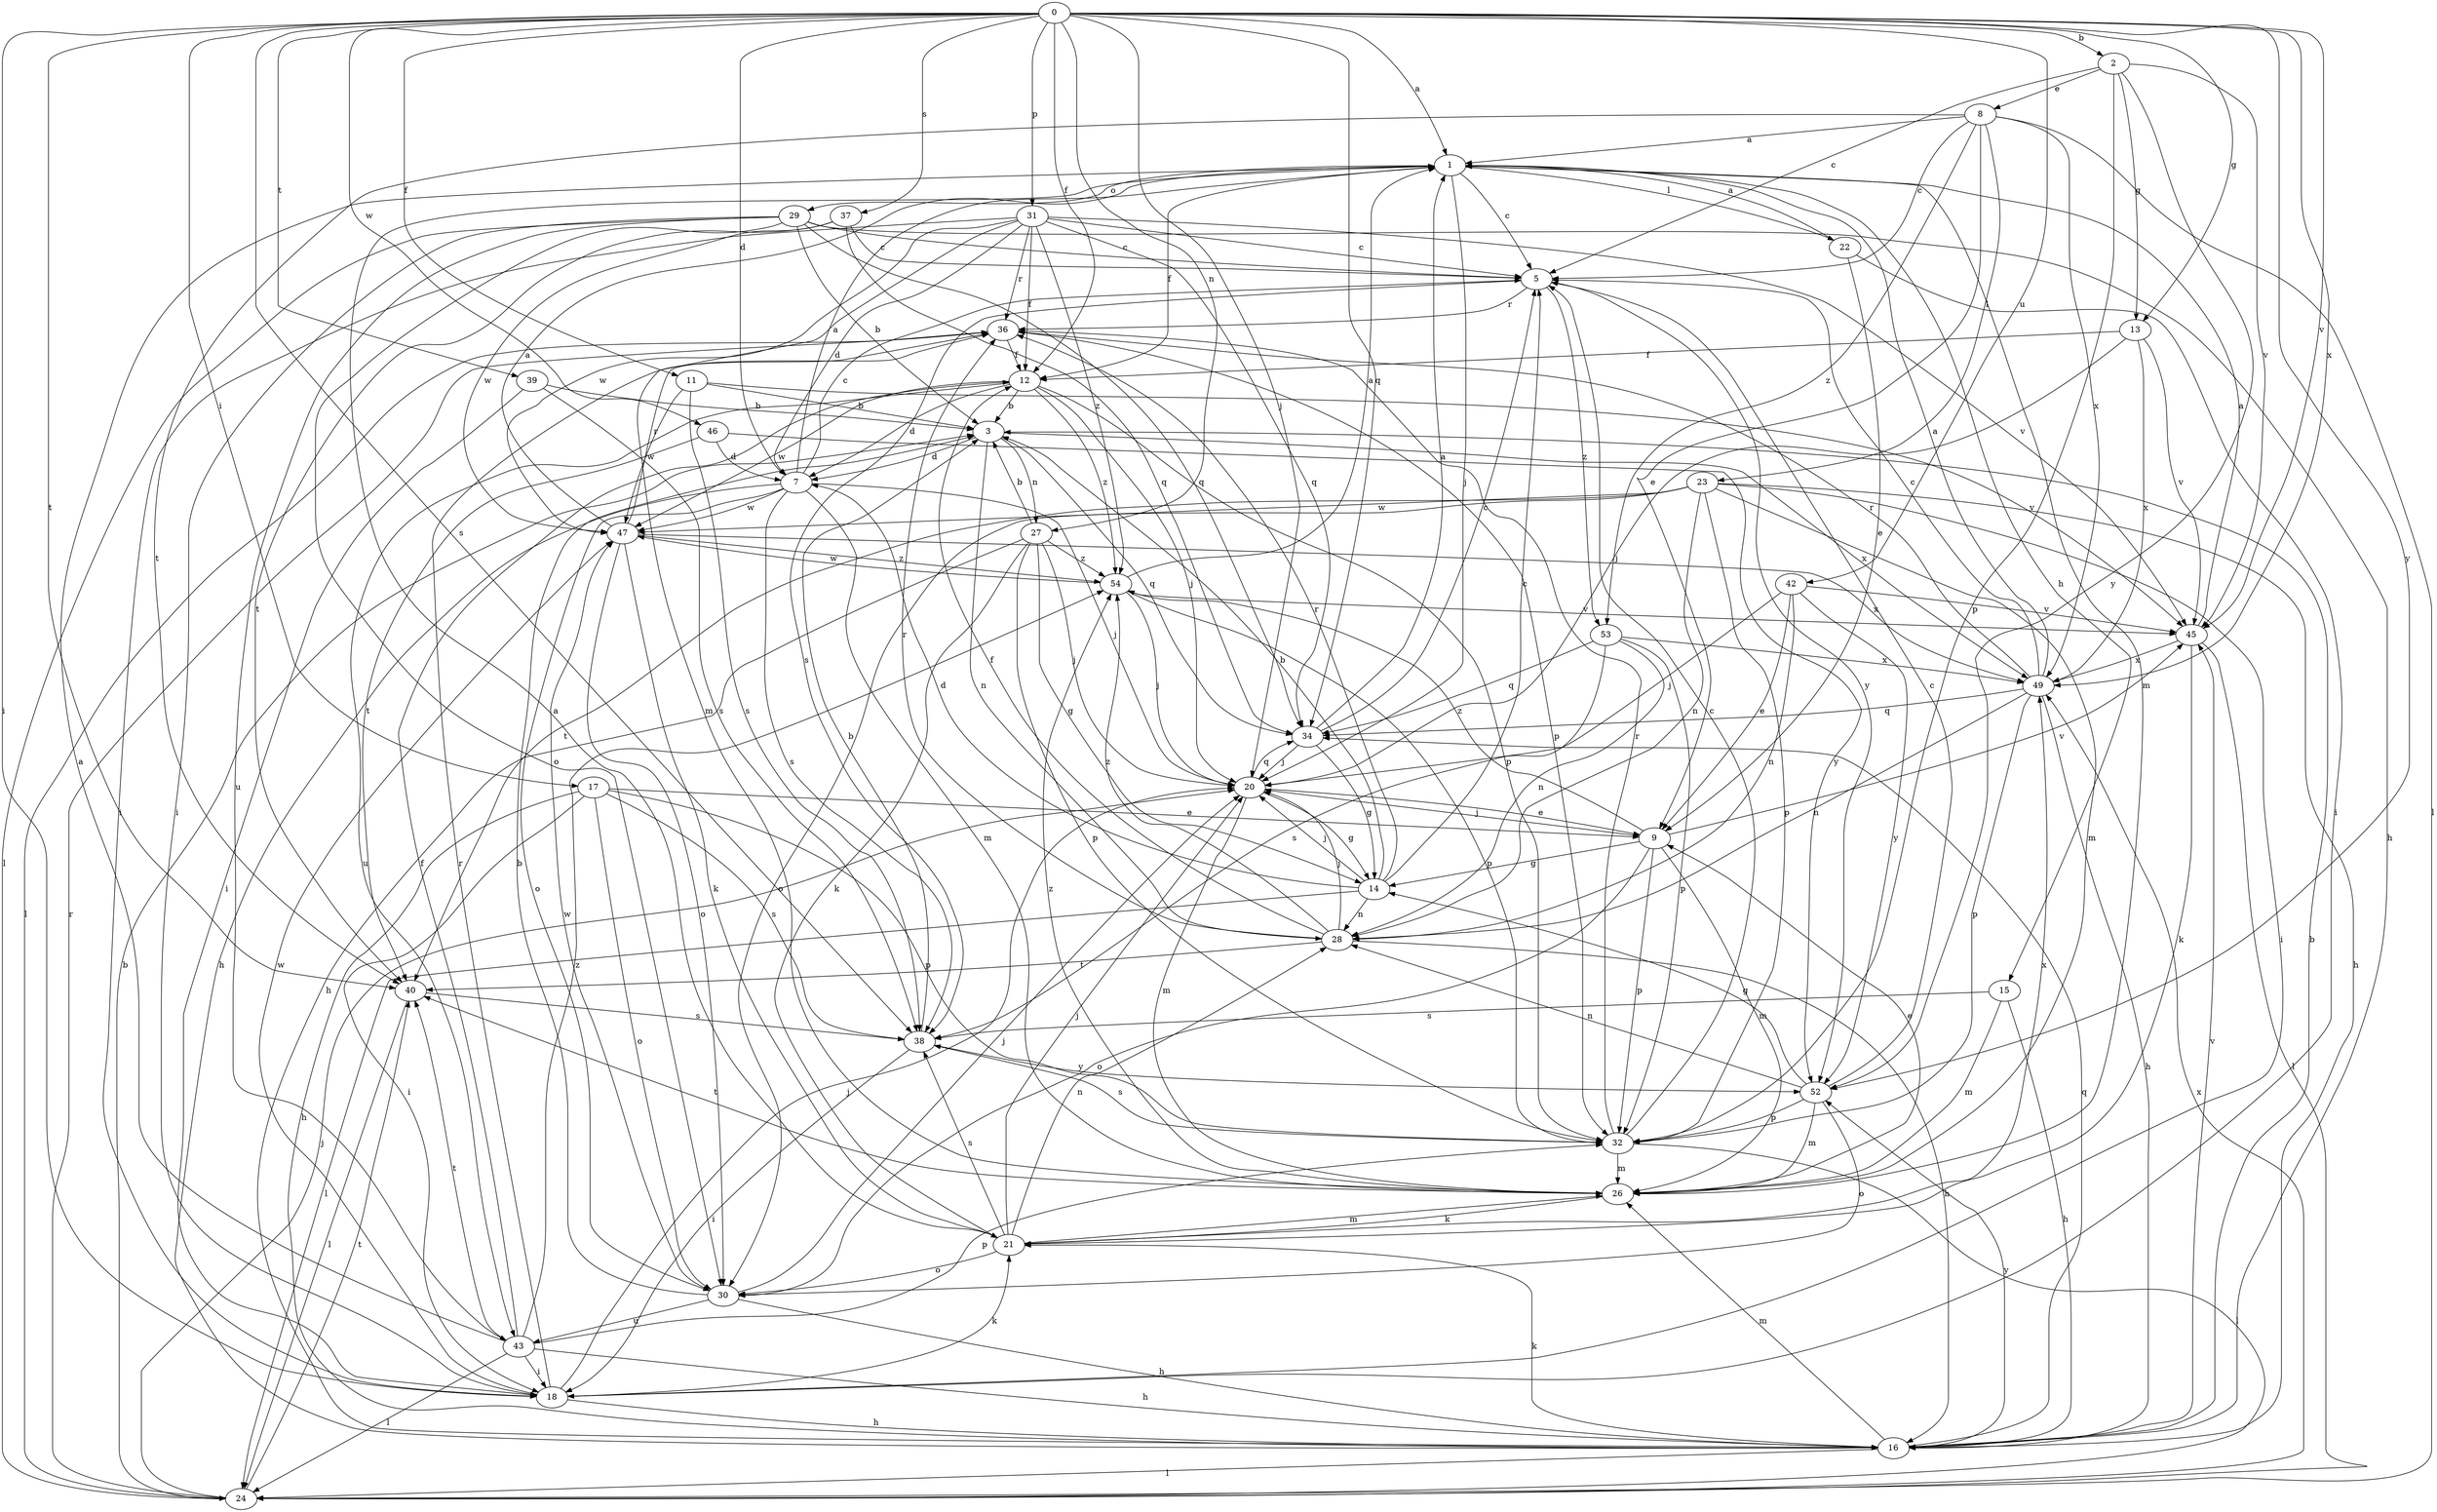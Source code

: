 strict digraph  {
0;
1;
2;
3;
5;
7;
8;
9;
11;
12;
13;
14;
15;
16;
17;
18;
20;
21;
22;
23;
24;
26;
27;
28;
29;
30;
31;
32;
34;
36;
37;
38;
39;
40;
42;
43;
45;
46;
47;
49;
52;
53;
54;
0 -> 1  [label=a];
0 -> 2  [label=b];
0 -> 7  [label=d];
0 -> 11  [label=f];
0 -> 12  [label=f];
0 -> 13  [label=g];
0 -> 17  [label=i];
0 -> 18  [label=i];
0 -> 20  [label=j];
0 -> 27  [label=n];
0 -> 31  [label=p];
0 -> 34  [label=q];
0 -> 37  [label=s];
0 -> 38  [label=s];
0 -> 39  [label=t];
0 -> 40  [label=t];
0 -> 42  [label=u];
0 -> 45  [label=v];
0 -> 46  [label=w];
0 -> 49  [label=x];
0 -> 52  [label=y];
1 -> 5  [label=c];
1 -> 12  [label=f];
1 -> 15  [label=h];
1 -> 20  [label=j];
1 -> 22  [label=l];
1 -> 26  [label=m];
1 -> 29  [label=o];
2 -> 5  [label=c];
2 -> 8  [label=e];
2 -> 13  [label=g];
2 -> 32  [label=p];
2 -> 45  [label=v];
2 -> 52  [label=y];
3 -> 7  [label=d];
3 -> 27  [label=n];
3 -> 28  [label=n];
3 -> 34  [label=q];
3 -> 49  [label=x];
5 -> 36  [label=r];
5 -> 38  [label=s];
5 -> 52  [label=y];
5 -> 53  [label=z];
7 -> 1  [label=a];
7 -> 5  [label=c];
7 -> 16  [label=h];
7 -> 20  [label=j];
7 -> 26  [label=m];
7 -> 30  [label=o];
7 -> 38  [label=s];
7 -> 47  [label=w];
8 -> 1  [label=a];
8 -> 5  [label=c];
8 -> 9  [label=e];
8 -> 23  [label=l];
8 -> 24  [label=l];
8 -> 40  [label=t];
8 -> 49  [label=x];
8 -> 53  [label=z];
9 -> 14  [label=g];
9 -> 20  [label=j];
9 -> 26  [label=m];
9 -> 30  [label=o];
9 -> 32  [label=p];
9 -> 45  [label=v];
9 -> 54  [label=z];
11 -> 3  [label=b];
11 -> 38  [label=s];
11 -> 45  [label=v];
11 -> 47  [label=w];
12 -> 3  [label=b];
12 -> 7  [label=d];
12 -> 20  [label=j];
12 -> 32  [label=p];
12 -> 43  [label=u];
12 -> 47  [label=w];
12 -> 54  [label=z];
13 -> 12  [label=f];
13 -> 20  [label=j];
13 -> 45  [label=v];
13 -> 49  [label=x];
14 -> 3  [label=b];
14 -> 5  [label=c];
14 -> 7  [label=d];
14 -> 20  [label=j];
14 -> 24  [label=l];
14 -> 28  [label=n];
14 -> 36  [label=r];
15 -> 16  [label=h];
15 -> 26  [label=m];
15 -> 38  [label=s];
16 -> 3  [label=b];
16 -> 21  [label=k];
16 -> 24  [label=l];
16 -> 26  [label=m];
16 -> 34  [label=q];
16 -> 45  [label=v];
16 -> 52  [label=y];
17 -> 9  [label=e];
17 -> 16  [label=h];
17 -> 18  [label=i];
17 -> 30  [label=o];
17 -> 32  [label=p];
17 -> 38  [label=s];
18 -> 16  [label=h];
18 -> 20  [label=j];
18 -> 21  [label=k];
18 -> 36  [label=r];
18 -> 47  [label=w];
20 -> 9  [label=e];
20 -> 14  [label=g];
20 -> 26  [label=m];
20 -> 34  [label=q];
21 -> 1  [label=a];
21 -> 20  [label=j];
21 -> 26  [label=m];
21 -> 28  [label=n];
21 -> 30  [label=o];
21 -> 38  [label=s];
21 -> 49  [label=x];
22 -> 1  [label=a];
22 -> 9  [label=e];
22 -> 18  [label=i];
23 -> 16  [label=h];
23 -> 18  [label=i];
23 -> 26  [label=m];
23 -> 28  [label=n];
23 -> 30  [label=o];
23 -> 32  [label=p];
23 -> 40  [label=t];
23 -> 47  [label=w];
24 -> 3  [label=b];
24 -> 20  [label=j];
24 -> 36  [label=r];
24 -> 40  [label=t];
24 -> 49  [label=x];
26 -> 9  [label=e];
26 -> 21  [label=k];
26 -> 40  [label=t];
26 -> 54  [label=z];
27 -> 3  [label=b];
27 -> 14  [label=g];
27 -> 16  [label=h];
27 -> 20  [label=j];
27 -> 21  [label=k];
27 -> 32  [label=p];
27 -> 54  [label=z];
28 -> 12  [label=f];
28 -> 16  [label=h];
28 -> 20  [label=j];
28 -> 36  [label=r];
28 -> 40  [label=t];
28 -> 54  [label=z];
29 -> 3  [label=b];
29 -> 5  [label=c];
29 -> 16  [label=h];
29 -> 18  [label=i];
29 -> 24  [label=l];
29 -> 30  [label=o];
29 -> 34  [label=q];
29 -> 43  [label=u];
30 -> 3  [label=b];
30 -> 16  [label=h];
30 -> 20  [label=j];
30 -> 43  [label=u];
30 -> 47  [label=w];
31 -> 5  [label=c];
31 -> 7  [label=d];
31 -> 12  [label=f];
31 -> 18  [label=i];
31 -> 26  [label=m];
31 -> 34  [label=q];
31 -> 36  [label=r];
31 -> 45  [label=v];
31 -> 47  [label=w];
31 -> 54  [label=z];
32 -> 5  [label=c];
32 -> 24  [label=l];
32 -> 26  [label=m];
32 -> 36  [label=r];
32 -> 38  [label=s];
34 -> 1  [label=a];
34 -> 5  [label=c];
34 -> 14  [label=g];
34 -> 20  [label=j];
36 -> 12  [label=f];
36 -> 24  [label=l];
36 -> 32  [label=p];
37 -> 5  [label=c];
37 -> 34  [label=q];
37 -> 40  [label=t];
37 -> 47  [label=w];
38 -> 3  [label=b];
38 -> 18  [label=i];
38 -> 52  [label=y];
39 -> 3  [label=b];
39 -> 18  [label=i];
39 -> 38  [label=s];
40 -> 24  [label=l];
40 -> 38  [label=s];
42 -> 9  [label=e];
42 -> 20  [label=j];
42 -> 28  [label=n];
42 -> 45  [label=v];
42 -> 52  [label=y];
43 -> 1  [label=a];
43 -> 12  [label=f];
43 -> 16  [label=h];
43 -> 18  [label=i];
43 -> 24  [label=l];
43 -> 32  [label=p];
43 -> 40  [label=t];
43 -> 54  [label=z];
45 -> 1  [label=a];
45 -> 21  [label=k];
45 -> 24  [label=l];
45 -> 49  [label=x];
46 -> 7  [label=d];
46 -> 40  [label=t];
46 -> 52  [label=y];
47 -> 1  [label=a];
47 -> 21  [label=k];
47 -> 30  [label=o];
47 -> 36  [label=r];
47 -> 49  [label=x];
47 -> 54  [label=z];
49 -> 1  [label=a];
49 -> 5  [label=c];
49 -> 16  [label=h];
49 -> 28  [label=n];
49 -> 32  [label=p];
49 -> 34  [label=q];
49 -> 36  [label=r];
52 -> 5  [label=c];
52 -> 14  [label=g];
52 -> 26  [label=m];
52 -> 28  [label=n];
52 -> 30  [label=o];
52 -> 32  [label=p];
53 -> 28  [label=n];
53 -> 32  [label=p];
53 -> 34  [label=q];
53 -> 38  [label=s];
53 -> 49  [label=x];
54 -> 1  [label=a];
54 -> 20  [label=j];
54 -> 32  [label=p];
54 -> 45  [label=v];
54 -> 47  [label=w];
}
